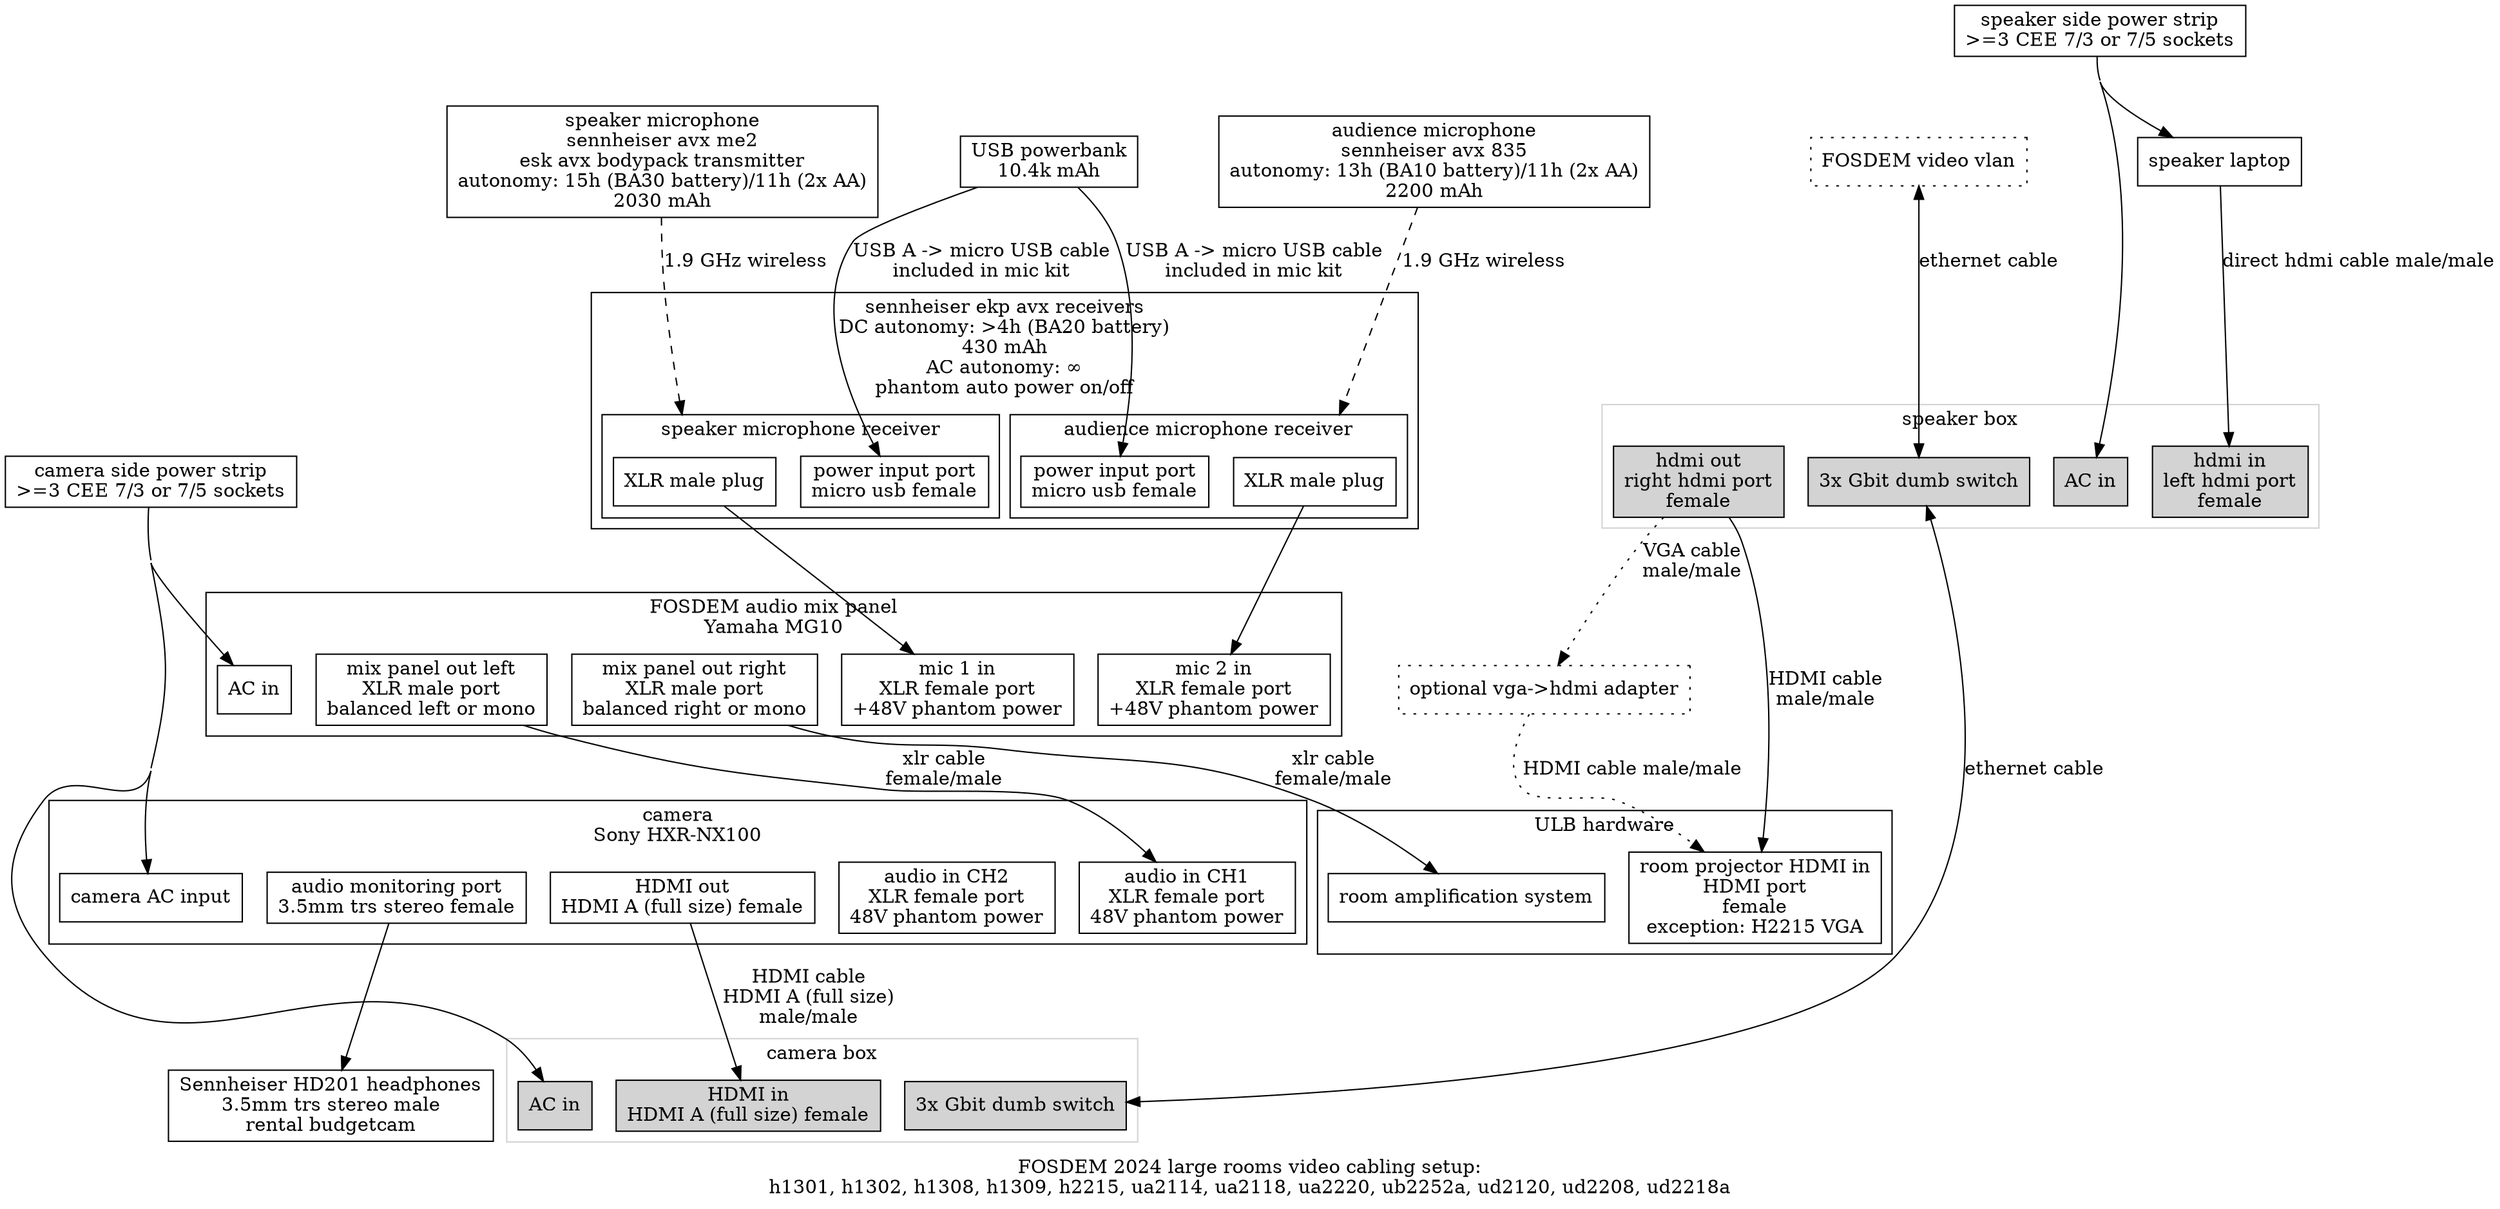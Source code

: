 digraph G {
	label="FOSDEM 2024 large rooms video cabling setup:\nh1301, h1302, h1308, h1309, h2215, ua2114, ua2118, ua2220, ub2252a, ud2120, ud2208, ud2218a";
	concentrate = true;
	compound = true;
	node [shape = box];

	cam_power_strip [label="camera side power strip\n>=3 CEE 7/3 or 7/5 sockets"];

	usb_powerbank [label = "USB powerbank\n10.4k mAh"];
	speaker_microphone [label = "speaker microphone\nsennheiser avx me2\nesk avx bodypack transmitter\nautonomy: 15h (BA30 battery)/11h (2x AA)\n2030 mAh", URL="https://en-us.sennheiser.com/global-downloads/file/6524/AVX_Manual_06_2015_EN.pdf"];
	audience_microphone [label="audience microphone\nsennheiser avx 835\nautonomy: 13h (BA10 battery)/11h (2x AA)\n2200 mAh", URL="https://en-us.sennheiser.com/global-downloads/file/6524/AVX_Manual_06_2015_EN.pdf"];

	subgraph cluster_mic_receivers {
		label="sennheiser ekp avx receivers\nDC autonomy: >4h (BA20 battery)\n430 mAh\nAC autonomy: ∞\nphantom auto power on/off";
		subgraph cluster_speaker_microphone_receiver {
			label = "speaker microphone receiver"
				URL = "https://en-us.sennheiser.com/global-downloads/file/6524/AVX_Manual_06_2015_EN.pdf";
			speaker_microphone_receiver_usb_power_connector [label = "power input port\nmicro usb female"];
			speaker_microphone_receiver_xlr_connector [label = "XLR male plug"];
		}

		subgraph cluster_audience_microphone_receiver {
			label = "audience microphone receiver"
				URL = "https://en-us.sennheiser.com/global-downloads/file/6524/AVX_Manual_06_2015_EN.pdf";
			audience_microphone_receiver_usb_power_connector [label = "power input port\nmicro usb female"];
			audience_microphone_receiver_xlr_connector [label = "XLR male plug"];
		}
	}

	subgraph cluster_mix_panel {
		label = "FOSDEM audio mix panel\nYamaha MG10";
		url = "http://usa.yamaha.com/products/live_sound/mixers/analog-mixers/mg_standard_model/mg10/";
		mix_panel_mic_1_in [label="mic 1 in\nXLR female port\n+48V phantom power"];
		mix_panel_mic_2_in [label="mic 2 in\nXLR female port\n+48V phantom power"];
		mix_panel_out_1 [label="mix panel out left\nXLR male port\nbalanced left or mono"];
		mix_panel_out_2 [label="mix panel out right\nXLR male port\nbalanced right or mono"];
		mix_panel_ac_in [label="AC in"];
	}


	subgraph cluster_camera {
		label="camera\nSony HXR-NX100"
			URL="https://pro.sony.com/bbsccms/assets/files/micro/nxcam/latest/Sony_HXR-NX100.pdf";
		camera_xlr_in_1 [label = "audio in CH1\nXLR female port\n48V phantom power"];
		camera_xlr_in_2 [label = "audio in CH2\nXLR female port\n48V phantom power"];
		camera_hdmi_out [label = "HDMI out\nHDMI A (full size) female"];
		camera_audio_monitor [label="audio monitoring port\n3.5mm trs stereo female"];
		camera_ac_in [label="camera AC input"];
	}

	subgraph fosdem_network {
		label="FOSDEM video boxes"
		color = lightgrey;
		node [style = filled];
		//parts
		subgraph cluster_cam_box {
			label = "camera box";
			URL = "https://github.com/FOSDEM/video";
			cam_box_hdmi_in [label="HDMI in\nHDMI A (full size) female"];
			cam_box_switch [label="3x Gbit dumb switch"];
			cam_box_ac_in [label="AC in"];
		}
		subgraph cluster_speaker_box {
			label = "speaker box";
			URL = "https://github.com/FOSDEM/video";
			speaker_box_hdmi_in [label="hdmi in\nleft hdmi port\nfemale"];
			speaker_box_hdmi_out [label="hdmi out\nright hdmi port\nfemale"];
			speaker_box_switch [label="3x Gbit dumb switch"];
			speaker_box_ac_in [label="AC in"];
		}
	}

	subgraph cluster_ulb_hardware {
		label = "ULB hardware";
		room_amplification [label="room amplification system"];
		room_projector [label="room projector HDMI in\nHDMI port\nfemale\nexception: H2215 VGA"];
	}
	speaker_power_strip [label="speaker side power strip\n>=3 CEE 7/3 or 7/5 sockets"];

	room_projector_optional_adapter [label = "optional vga->hdmi adapter", style="dotted"];
	speaker_laptop [label = "speaker laptop"];

	headphones [label="Sennheiser HD201 headphones\n3.5mm trs stereo male\nrental budgetcam", URL="https://en-us.sennheiser.com/over-ear-headphones-hd-201"];
	video_vlan [label="FOSDEM video vlan", style="dotted"];

	speaker_microphone -> speaker_microphone_receiver_xlr_connector [label = "1.9 GHz wireless", lhead = cluster_speaker_microphone_receiver, style = dashed ];
	usb_powerbank -> speaker_microphone_receiver_usb_power_connector [label = "USB A -> micro USB cable\nincluded in mic kit"];
	speaker_microphone_receiver_xlr_connector -> mix_panel_mic_1_in;

	audience_microphone -> audience_microphone_receiver_xlr_connector [label = "1.9 GHz wireless", lhead = cluster_audience_microphone_receiver, style = dashed ];
	usb_powerbank -> audience_microphone_receiver_usb_power_connector [label = "USB A -> micro USB cable\nincluded in mic kit"];
	audience_microphone_receiver_xlr_connector -> mix_panel_mic_2_in;

	mix_panel_out_1 -> camera_xlr_in_1 [label = "xlr cable\nfemale/male"];
	mix_panel_out_2 -> room_amplification [label = "xlr cable\nfemale/male"];
	speaker_laptop -> speaker_box_hdmi_in [label = "direct hdmi cable male/male"];
	speaker_box_hdmi_out -> room_projector_optional_adapter [label = "VGA cable\nmale/male", style = "dotted"];
	room_projector_optional_adapter -> room_projector [label = "HDMI cable male/male", style = "dotted"];
	camera_hdmi_out -> cam_box_hdmi_in [label = "HDMI cable\nHDMI A (full size)\nmale/male"];
	speaker_box_hdmi_out -> room_projector [label = "HDMI cable\nmale/male"];
	camera_audio_monitor -> headphones;
	video_vlan -> speaker_box_switch  [dir = "both", label = "ethernet cable"];
	speaker_box_switch -> cam_box_switch [dir = "both", label = "ethernet cable"];

	# AC power
	cam_power_strip -> camera_ac_in;
	cam_power_strip -> cam_box_ac_in;
	cam_power_strip -> mix_panel_ac_in;

	speaker_power_strip -> speaker_laptop;
	speaker_power_strip -> speaker_box_ac_in;
}
